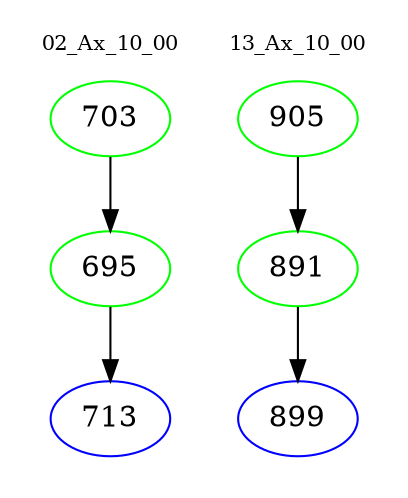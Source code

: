 digraph{
subgraph cluster_0 {
color = white
label = "02_Ax_10_00";
fontsize=10;
T0_703 [label="703", color="green"]
T0_703 -> T0_695 [color="black"]
T0_695 [label="695", color="green"]
T0_695 -> T0_713 [color="black"]
T0_713 [label="713", color="blue"]
}
subgraph cluster_1 {
color = white
label = "13_Ax_10_00";
fontsize=10;
T1_905 [label="905", color="green"]
T1_905 -> T1_891 [color="black"]
T1_891 [label="891", color="green"]
T1_891 -> T1_899 [color="black"]
T1_899 [label="899", color="blue"]
}
}
